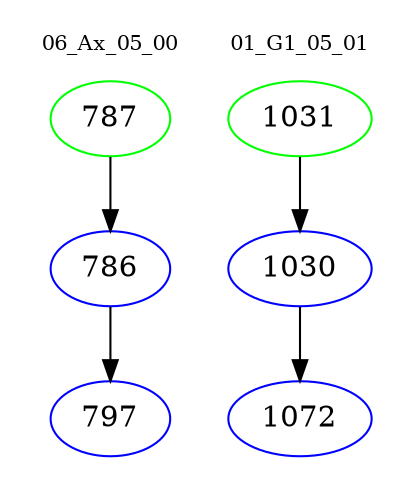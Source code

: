 digraph{
subgraph cluster_0 {
color = white
label = "06_Ax_05_00";
fontsize=10;
T0_787 [label="787", color="green"]
T0_787 -> T0_786 [color="black"]
T0_786 [label="786", color="blue"]
T0_786 -> T0_797 [color="black"]
T0_797 [label="797", color="blue"]
}
subgraph cluster_1 {
color = white
label = "01_G1_05_01";
fontsize=10;
T1_1031 [label="1031", color="green"]
T1_1031 -> T1_1030 [color="black"]
T1_1030 [label="1030", color="blue"]
T1_1030 -> T1_1072 [color="black"]
T1_1072 [label="1072", color="blue"]
}
}
